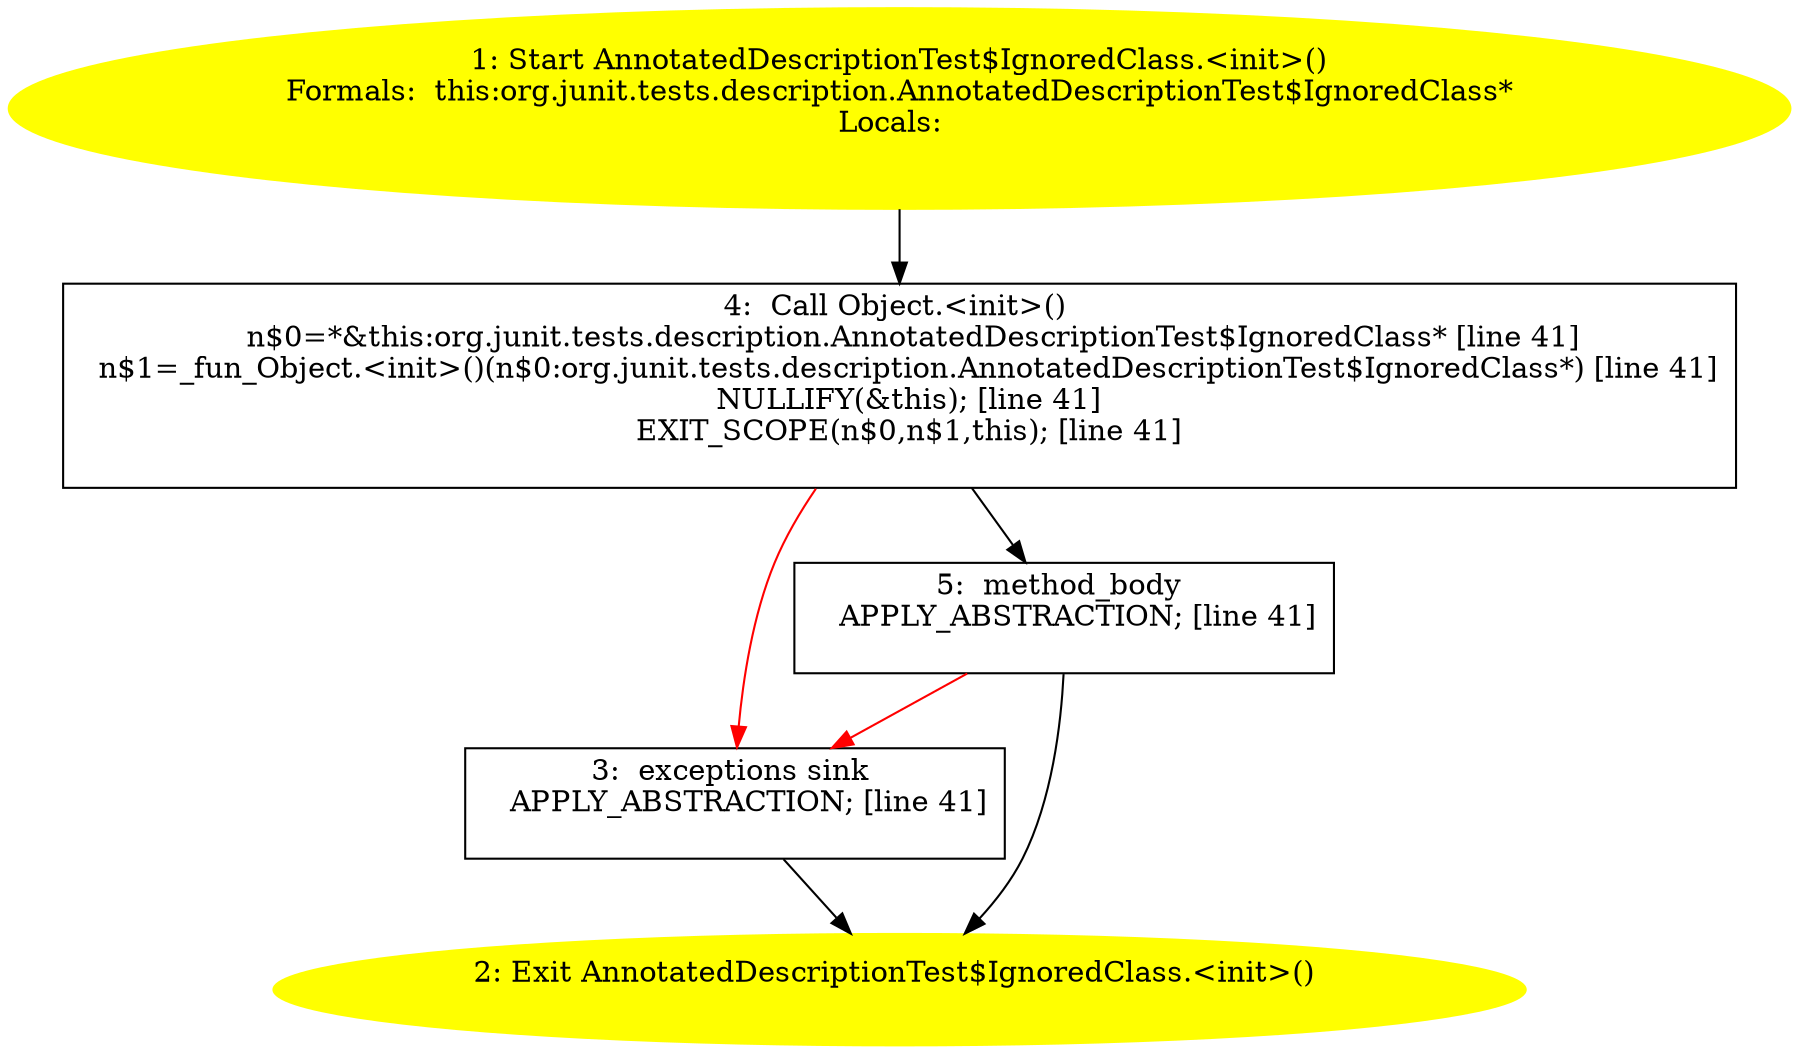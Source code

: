 /* @generated */
digraph cfg {
"org.junit.tests.description.AnnotatedDescriptionTest$IgnoredClass.<init>().4b9d820e928304f67b14531927669713_1" [label="1: Start AnnotatedDescriptionTest$IgnoredClass.<init>()\nFormals:  this:org.junit.tests.description.AnnotatedDescriptionTest$IgnoredClass*\nLocals:  \n  " color=yellow style=filled]
	

	 "org.junit.tests.description.AnnotatedDescriptionTest$IgnoredClass.<init>().4b9d820e928304f67b14531927669713_1" -> "org.junit.tests.description.AnnotatedDescriptionTest$IgnoredClass.<init>().4b9d820e928304f67b14531927669713_4" ;
"org.junit.tests.description.AnnotatedDescriptionTest$IgnoredClass.<init>().4b9d820e928304f67b14531927669713_2" [label="2: Exit AnnotatedDescriptionTest$IgnoredClass.<init>() \n  " color=yellow style=filled]
	

"org.junit.tests.description.AnnotatedDescriptionTest$IgnoredClass.<init>().4b9d820e928304f67b14531927669713_3" [label="3:  exceptions sink \n   APPLY_ABSTRACTION; [line 41]\n " shape="box"]
	

	 "org.junit.tests.description.AnnotatedDescriptionTest$IgnoredClass.<init>().4b9d820e928304f67b14531927669713_3" -> "org.junit.tests.description.AnnotatedDescriptionTest$IgnoredClass.<init>().4b9d820e928304f67b14531927669713_2" ;
"org.junit.tests.description.AnnotatedDescriptionTest$IgnoredClass.<init>().4b9d820e928304f67b14531927669713_4" [label="4:  Call Object.<init>() \n   n$0=*&this:org.junit.tests.description.AnnotatedDescriptionTest$IgnoredClass* [line 41]\n  n$1=_fun_Object.<init>()(n$0:org.junit.tests.description.AnnotatedDescriptionTest$IgnoredClass*) [line 41]\n  NULLIFY(&this); [line 41]\n  EXIT_SCOPE(n$0,n$1,this); [line 41]\n " shape="box"]
	

	 "org.junit.tests.description.AnnotatedDescriptionTest$IgnoredClass.<init>().4b9d820e928304f67b14531927669713_4" -> "org.junit.tests.description.AnnotatedDescriptionTest$IgnoredClass.<init>().4b9d820e928304f67b14531927669713_5" ;
	 "org.junit.tests.description.AnnotatedDescriptionTest$IgnoredClass.<init>().4b9d820e928304f67b14531927669713_4" -> "org.junit.tests.description.AnnotatedDescriptionTest$IgnoredClass.<init>().4b9d820e928304f67b14531927669713_3" [color="red" ];
"org.junit.tests.description.AnnotatedDescriptionTest$IgnoredClass.<init>().4b9d820e928304f67b14531927669713_5" [label="5:  method_body \n   APPLY_ABSTRACTION; [line 41]\n " shape="box"]
	

	 "org.junit.tests.description.AnnotatedDescriptionTest$IgnoredClass.<init>().4b9d820e928304f67b14531927669713_5" -> "org.junit.tests.description.AnnotatedDescriptionTest$IgnoredClass.<init>().4b9d820e928304f67b14531927669713_2" ;
	 "org.junit.tests.description.AnnotatedDescriptionTest$IgnoredClass.<init>().4b9d820e928304f67b14531927669713_5" -> "org.junit.tests.description.AnnotatedDescriptionTest$IgnoredClass.<init>().4b9d820e928304f67b14531927669713_3" [color="red" ];
}
